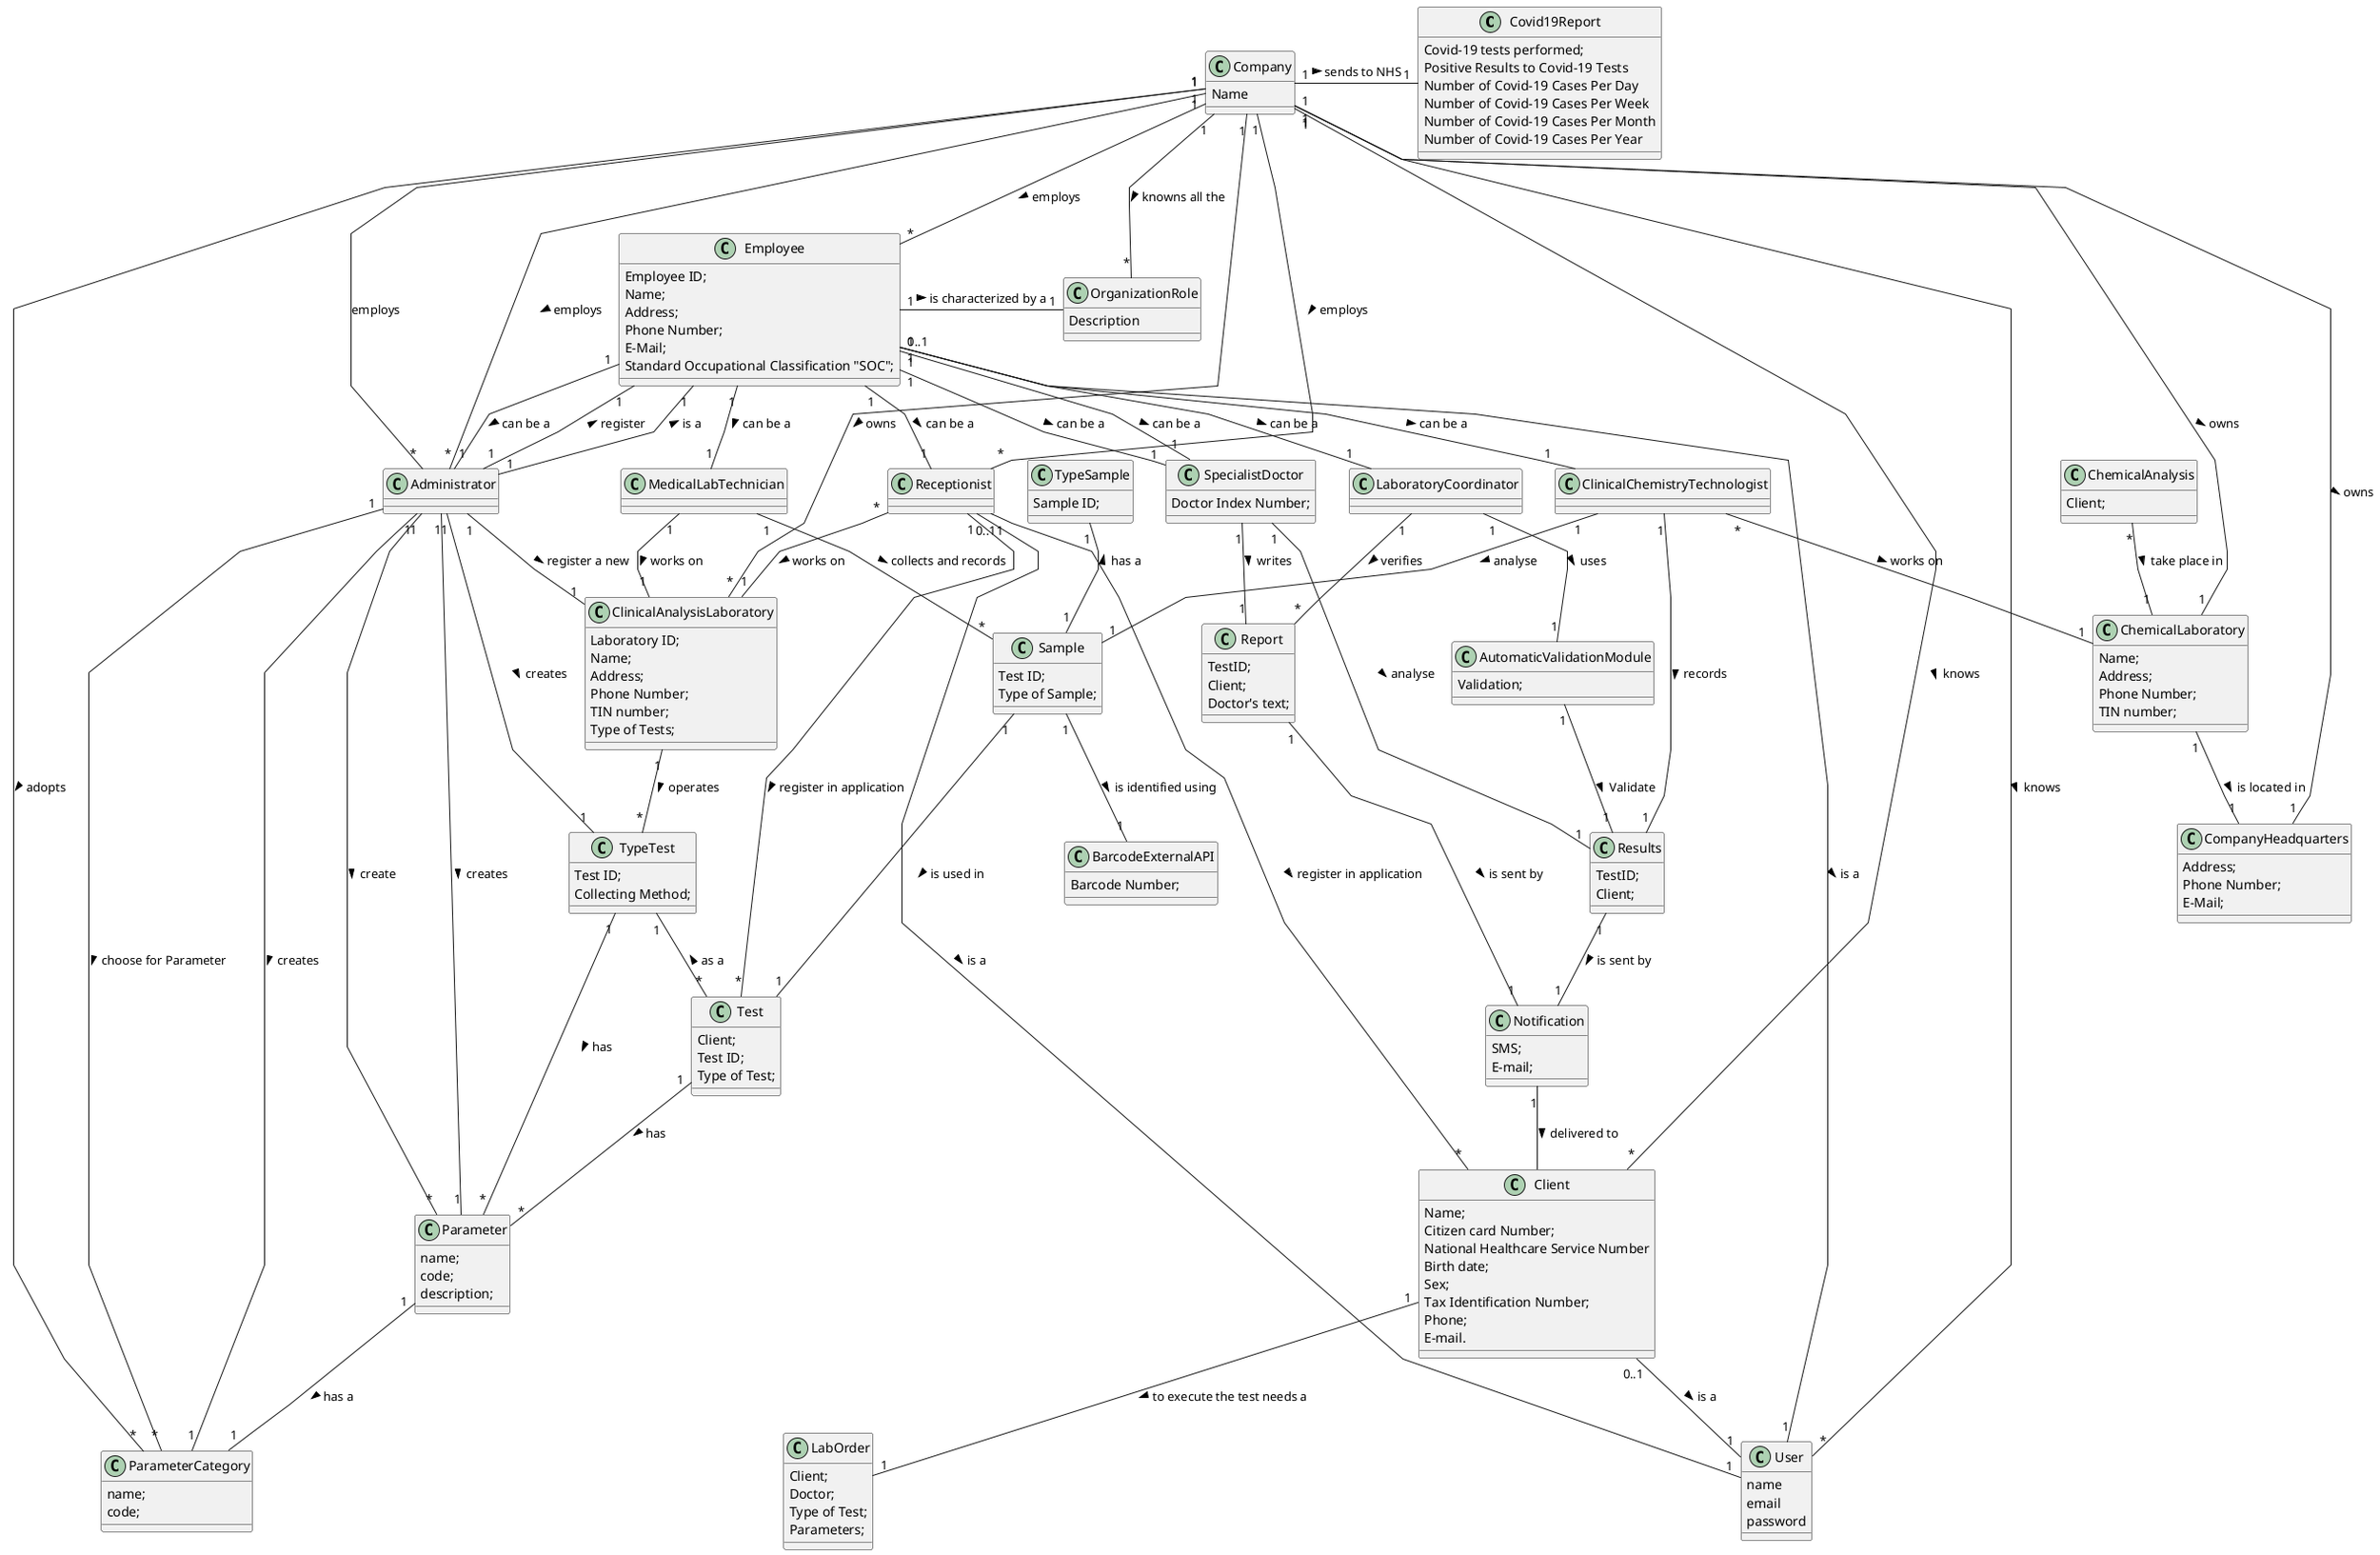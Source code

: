 @startuml


skinparam linetype polyline


class Covid19Report{
Covid-19 tests performed;
Positive Results to Covid-19 Tests
Number of Covid-19 Cases Per Day
Number of Covid-19 Cases Per Week
Number of Covid-19 Cases Per Month
Number of Covid-19 Cases Per Year
}

class Test{
Client;
Test ID;
Type of Test;
}

class Sample{
Test ID;
Type of Sample;
}

class TypeTest{
Test ID;
Collecting Method;
}


class Client{
Name;
Citizen card Number;
National Healthcare Service Number
Birth date;
Sex;
Tax Identification Number;
Phone;
E-mail.
}

class Receptionist{
}

class MedicalLabTechnician{
}

class SpecialistDoctor{

Doctor Index Number;
}

class Administrator{
}

class ClinicalChemistryTechnologist{
}

class LaboratoryCoordinator{
}

class ClinicalAnalysisLaboratory{
Laboratory ID;
Name;
Address;
Phone Number;
TIN number;
Type of Tests;
}

class ChemicalLaboratory{
Name;
Address;
Phone Number;
TIN number;
}

class CompanyHeadquarters{
Address;
Phone Number;
E-Mail;
}

class ChemicalAnalysis{
Client;
}


class TypeSample{
Sample ID;
}

class Company{
Name
}

class BarcodeExternalAPI{
Barcode Number;
}

class LabOrder{
Client;
Doctor;
Type of Test;
Parameters;
}

class Results{
TestID;
Client;
}

class Notification{
SMS;
E-mail;
}

class Report{
TestID;
Client;
Doctor's text;
}

class AutomaticValidationModule{
Validation;
}

class Parameter{
name;
code;
description;
}

class ParameterCategory{
name;
code;
}

class Employee{
Employee ID;
Name;
Address;
Phone Number;
E-Mail;
Standard Occupational Classification "SOC";
}

class User{
name
email
password
}

class OrganizationRole{
Description
}

Administrator "1" -- "*" Parameter : create >
Administrator "1" -- "*" ParameterCategory : choose for Parameter >
Administrator "1" -- "1" ClinicalAnalysisLaboratory : register a new >
Administrator "1" -- "1" Employee: register >
Administrator "1" -- "1" Parameter : creates >
Administrator "1" -- "1" TypeTest: creates >
Administrator "1" -- "1" ParameterCategory : creates >
Administrator"1" -- "1" Employee: is a >
AutomaticValidationModule "1" -- "1" Results : Validate >
ChemicalAnalysis "*" -- "1" ChemicalLaboratory : take place in >
ChemicalLaboratory "1" -- "1" CompanyHeadquarters: is located in >
Client "0..1" -- "1" User: is a >
Client "1" -- "1" LabOrder: to execute the test needs a  >
ClinicalAnalysisLaboratory "1" -- "*" TypeTest : operates >
ClinicalChemistryTechnologist "*" -- "1" ChemicalLaboratory : works on >
ClinicalChemistryTechnologist "1" -- "1" Results : records >
ClinicalChemistryTechnologist "1" -- "1" Sample : analyse >
Company "1" - "*" OrganizationRole: knowns all the >
Company "1" - "1" Covid19Report: sends to NHS >
Company "1" -- "*" Administrator : employs
Company "1" -- "*" Administrator: employs >
Company "1" -- "*" Client: knows >
Company "1" -- "*" ClinicalAnalysisLaboratory: owns >
Company "1" -- "*" Employee: employs >
Company "1" -- "*" ParameterCategory : adopts >
Company "1" -- "*" Receptionist: employs >
Company "1" -- "*" User: knows >
Company "1" -- "1" ChemicalLaboratory: owns >
Company "1" -- "1" CompanyHeadquarters: owns >
Employee "1" - "1" OrganizationRole: is characterized by a  >
Employee "1" -- "1" Administrator: can be a >
Employee "1" -- "1" ClinicalChemistryTechnologist: can be a >
Employee "1" -- "1" LaboratoryCoordinator: can be a >
Employee "1" -- "1" MedicalLabTechnician: can be a >
Employee "1" -- "1" Receptionist: can be a >
Employee "1" -- "1" SpecialistDoctor: can be a >
Employee "1" -- "1" SpecialistDoctor: can be a >
Employee "0..1" -- "1" User: is a >
LaboratoryCoordinator "1" -- "*" Report: verifies >
LaboratoryCoordinator "1" -- "1" AutomaticValidationModule : uses >
MedicalLabTechnician "1" -- "*" Sample: collects and records >
MedicalLabTechnician "1" -- "1" ClinicalAnalysisLaboratory : works on >
Notification "1" -- Client : delivered to >
Parameter "1" -- "1" ParameterCategory : has a >
Receptionist "*" -- "1" ClinicalAnalysisLaboratory: works on >
Receptionist "0..1" -- "1" User: is a >
Receptionist "1" -- "*" Client: register in application >
Receptionist "1" -- "*" Test: register in application >
Report "1" -- "1" Notification : is sent by >
Results "1" -- "1" Notification : is sent by >
Sample "1" -- "1" BarcodeExternalAPI : is identified using >
Sample "1" -- "1" Test : is used in >
SpecialistDoctor "1" -- "1" Report: writes >
SpecialistDoctor "1" -- "1" Results: analyse >
Test "1" -- "*" Parameter : has >
TypeTest "1" -- "*" Parameter : has >
TypeSample "1" -- "1" Sample: has a <
TypeTest "1" -- "*" Test : as a <
@enduml
